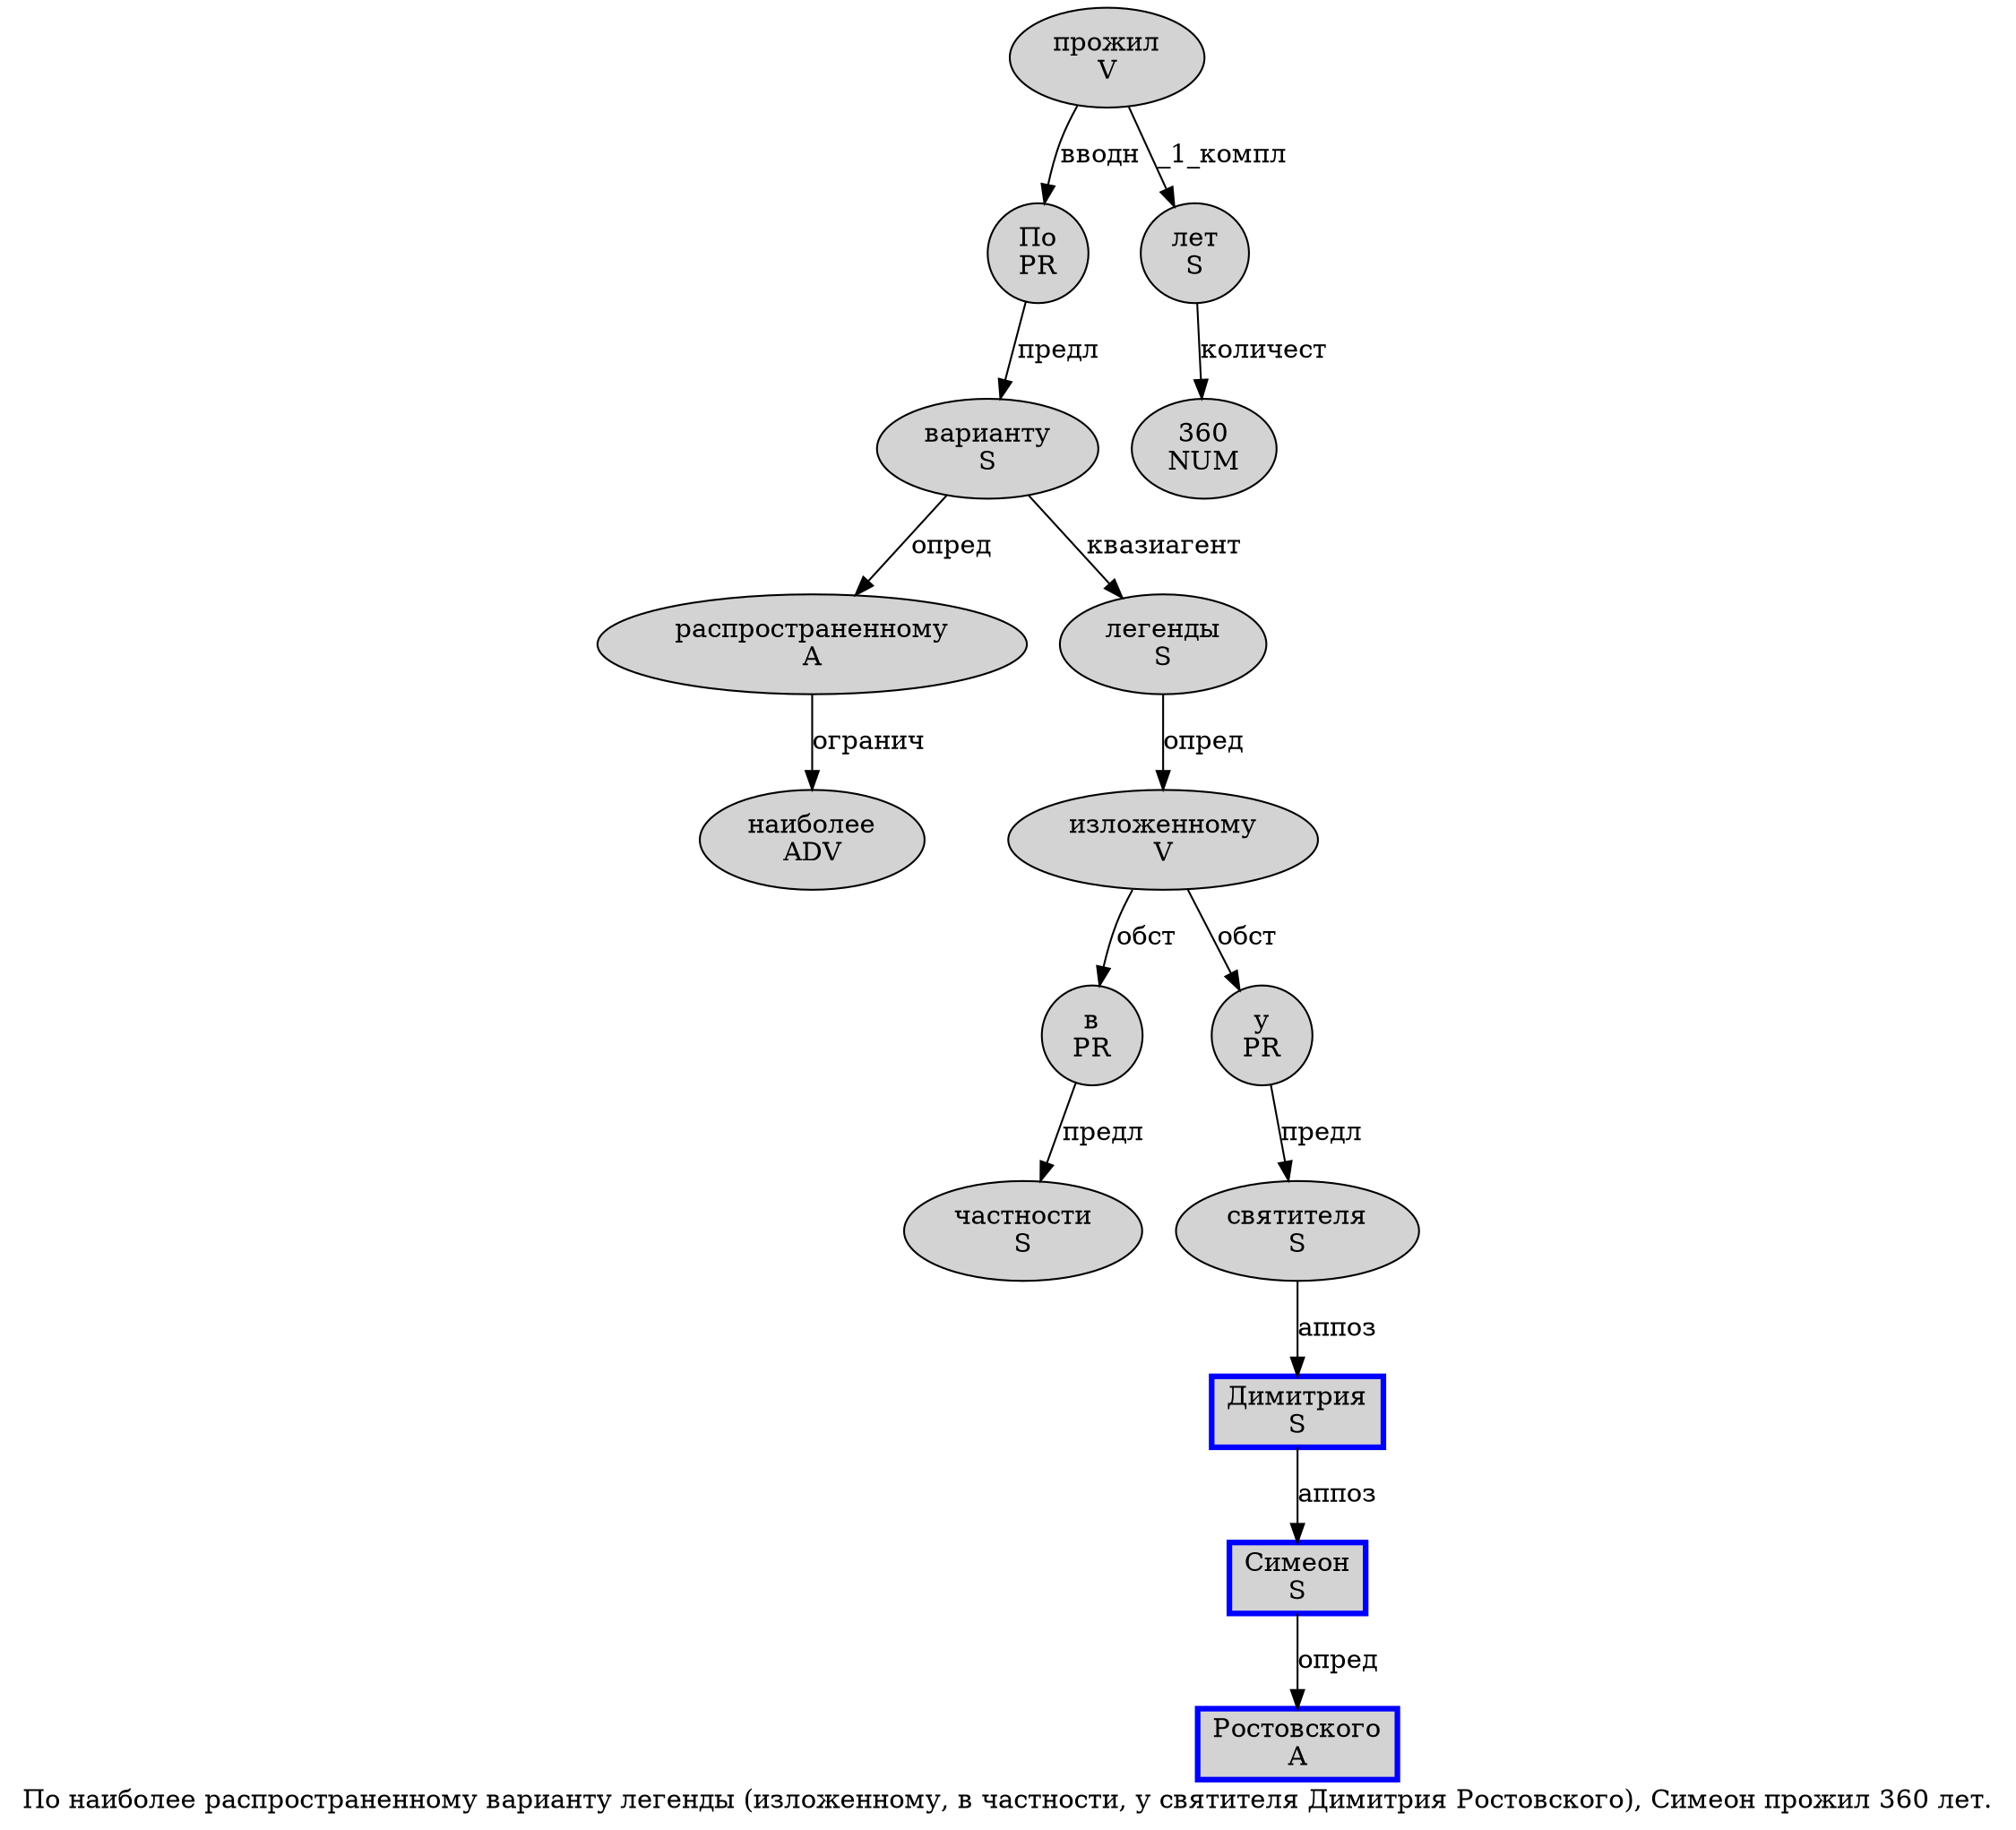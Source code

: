 digraph SENTENCE_560 {
	graph [label="По наиболее распространенному варианту легенды (изложенному, в частности, у святителя Димитрия Ростовского), Симеон прожил 360 лет."]
	node [style=filled]
		0 [label="По
PR" color="" fillcolor=lightgray penwidth=1 shape=ellipse]
		1 [label="наиболее
ADV" color="" fillcolor=lightgray penwidth=1 shape=ellipse]
		2 [label="распространенному
A" color="" fillcolor=lightgray penwidth=1 shape=ellipse]
		3 [label="варианту
S" color="" fillcolor=lightgray penwidth=1 shape=ellipse]
		4 [label="легенды
S" color="" fillcolor=lightgray penwidth=1 shape=ellipse]
		6 [label="изложенному
V" color="" fillcolor=lightgray penwidth=1 shape=ellipse]
		8 [label="в
PR" color="" fillcolor=lightgray penwidth=1 shape=ellipse]
		9 [label="частности
S" color="" fillcolor=lightgray penwidth=1 shape=ellipse]
		11 [label="у
PR" color="" fillcolor=lightgray penwidth=1 shape=ellipse]
		12 [label="святителя
S" color="" fillcolor=lightgray penwidth=1 shape=ellipse]
		13 [label="Димитрия
S" color=blue fillcolor=lightgray penwidth=3 shape=box]
		14 [label="Ростовского
A" color=blue fillcolor=lightgray penwidth=3 shape=box]
		17 [label="Симеон
S" color=blue fillcolor=lightgray penwidth=3 shape=box]
		18 [label="прожил
V" color="" fillcolor=lightgray penwidth=1 shape=ellipse]
		19 [label="360
NUM" color="" fillcolor=lightgray penwidth=1 shape=ellipse]
		20 [label="лет
S" color="" fillcolor=lightgray penwidth=1 shape=ellipse]
			4 -> 6 [label="опред"]
			2 -> 1 [label="огранич"]
			8 -> 9 [label="предл"]
			6 -> 8 [label="обст"]
			6 -> 11 [label="обст"]
			11 -> 12 [label="предл"]
			17 -> 14 [label="опред"]
			18 -> 0 [label="вводн"]
			18 -> 20 [label="_1_компл"]
			20 -> 19 [label="количест"]
			0 -> 3 [label="предл"]
			12 -> 13 [label="аппоз"]
			3 -> 2 [label="опред"]
			3 -> 4 [label="квазиагент"]
			13 -> 17 [label="аппоз"]
}